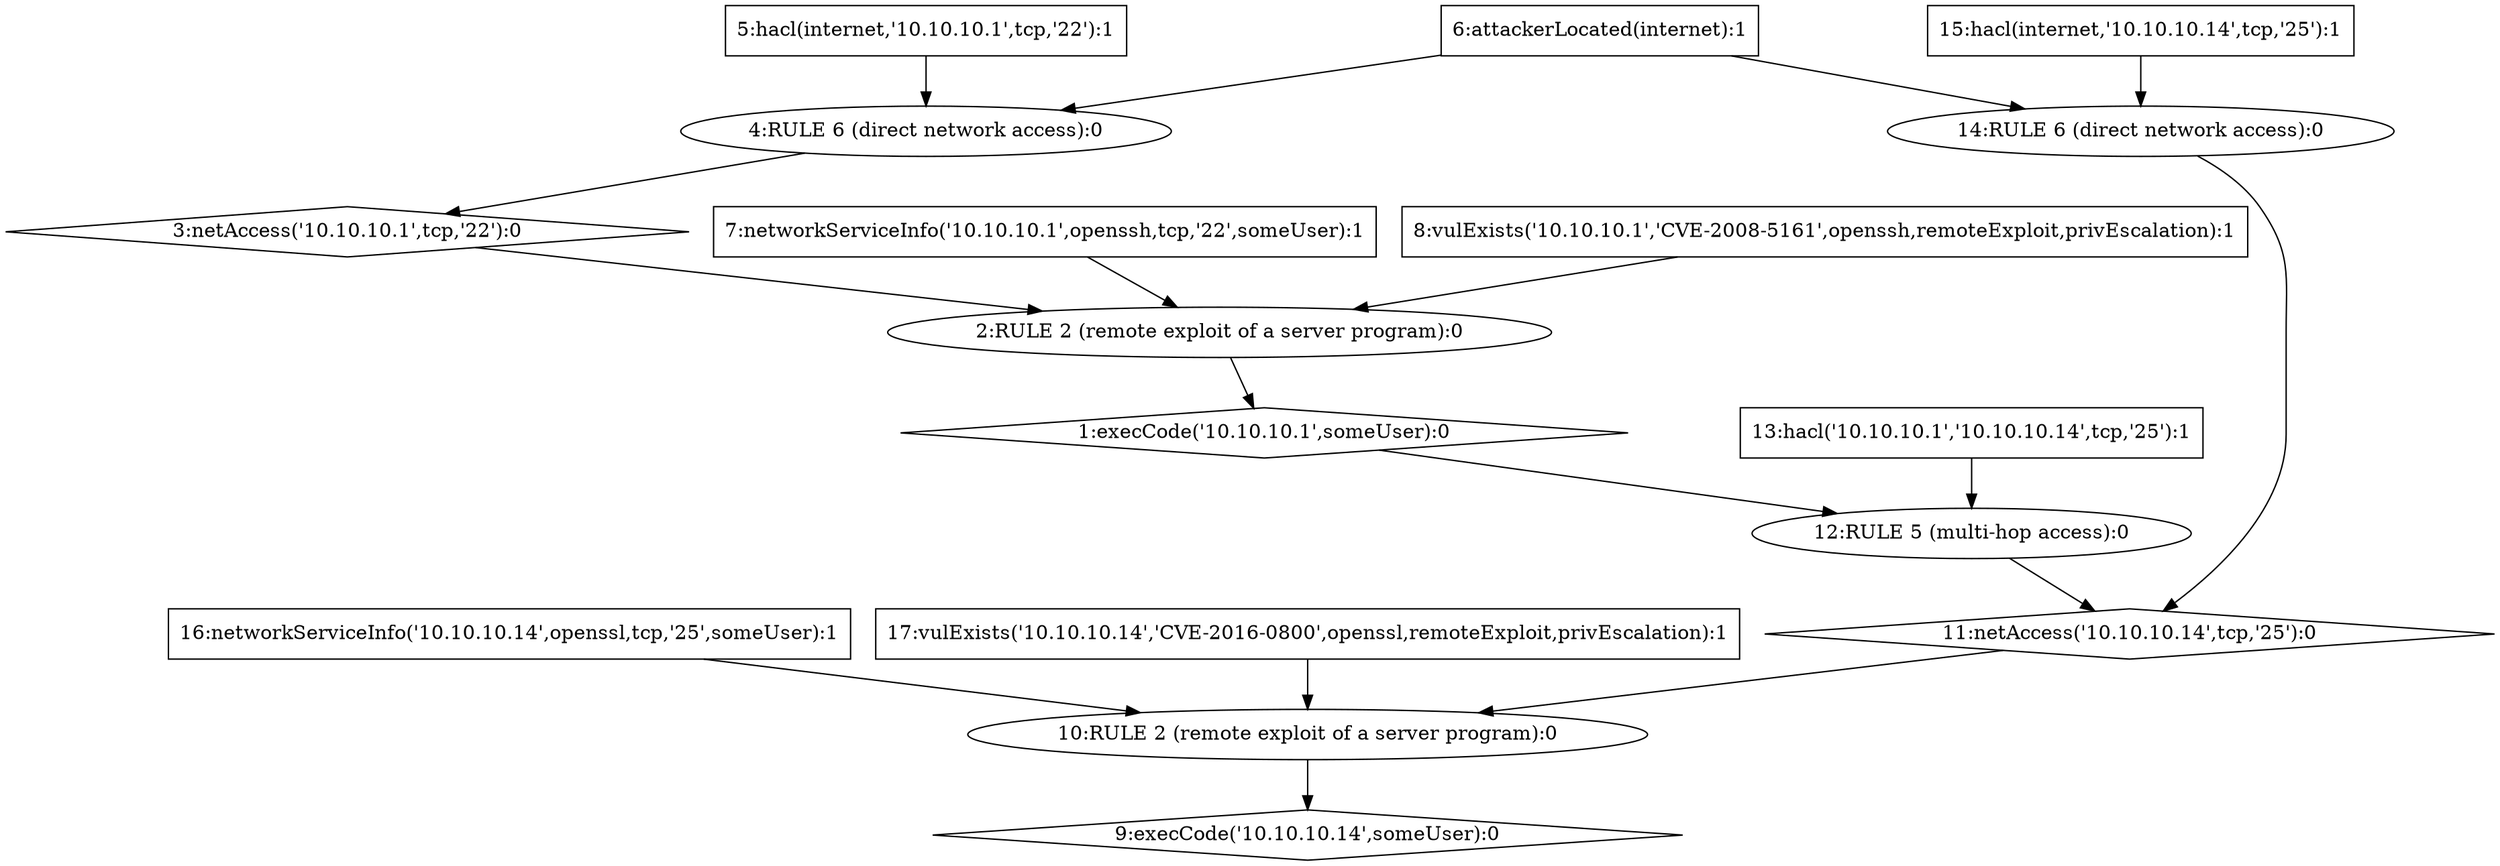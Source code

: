 digraph G {
	1 [label="1:execCode('10.10.10.1',someUser):0",shape=diamond];
	2 [label="2:RULE 2 (remote exploit of a server program):0",shape=ellipse];
	3 [label="3:netAccess('10.10.10.1',tcp,'22'):0",shape=diamond];
	4 [label="4:RULE 6 (direct network access):0",shape=ellipse];
	5 [label="5:hacl(internet,'10.10.10.1',tcp,'22'):1",shape=box];
	6 [label="6:attackerLocated(internet):1",shape=box];
	7 [label="7:networkServiceInfo('10.10.10.1',openssh,tcp,'22',someUser):1",shape=box];
	8 [label="8:vulExists('10.10.10.1','CVE-2008-5161',openssh,remoteExploit,privEscalation):1",shape=box];
	9 [label="9:execCode('10.10.10.14',someUser):0",shape=diamond];
	10 [label="10:RULE 2 (remote exploit of a server program):0",shape=ellipse];
	11 [label="11:netAccess('10.10.10.14',tcp,'25'):0",shape=diamond];
	12 [label="12:RULE 5 (multi-hop access):0",shape=ellipse];
	13 [label="13:hacl('10.10.10.1','10.10.10.14',tcp,'25'):1",shape=box];
	14 [label="14:RULE 6 (direct network access):0",shape=ellipse];
	15 [label="15:hacl(internet,'10.10.10.14',tcp,'25'):1",shape=box];
	16 [label="16:networkServiceInfo('10.10.10.14',openssl,tcp,'25',someUser):1",shape=box];
	17 [label="17:vulExists('10.10.10.14','CVE-2016-0800',openssl,remoteExploit,privEscalation):1",shape=box];
	5 -> 	4;
	6 -> 	4;
	4 -> 	3;
	3 -> 	2;
	7 -> 	2;
	8 -> 	2;
	2 -> 	1;
	13 -> 	12;
	1 -> 	12;
	12 -> 	11;
	15 -> 	14;
	6 -> 	14;
	14 -> 	11;
	11 -> 	10;
	16 -> 	10;
	17 -> 	10;
	10 -> 	9;
}
